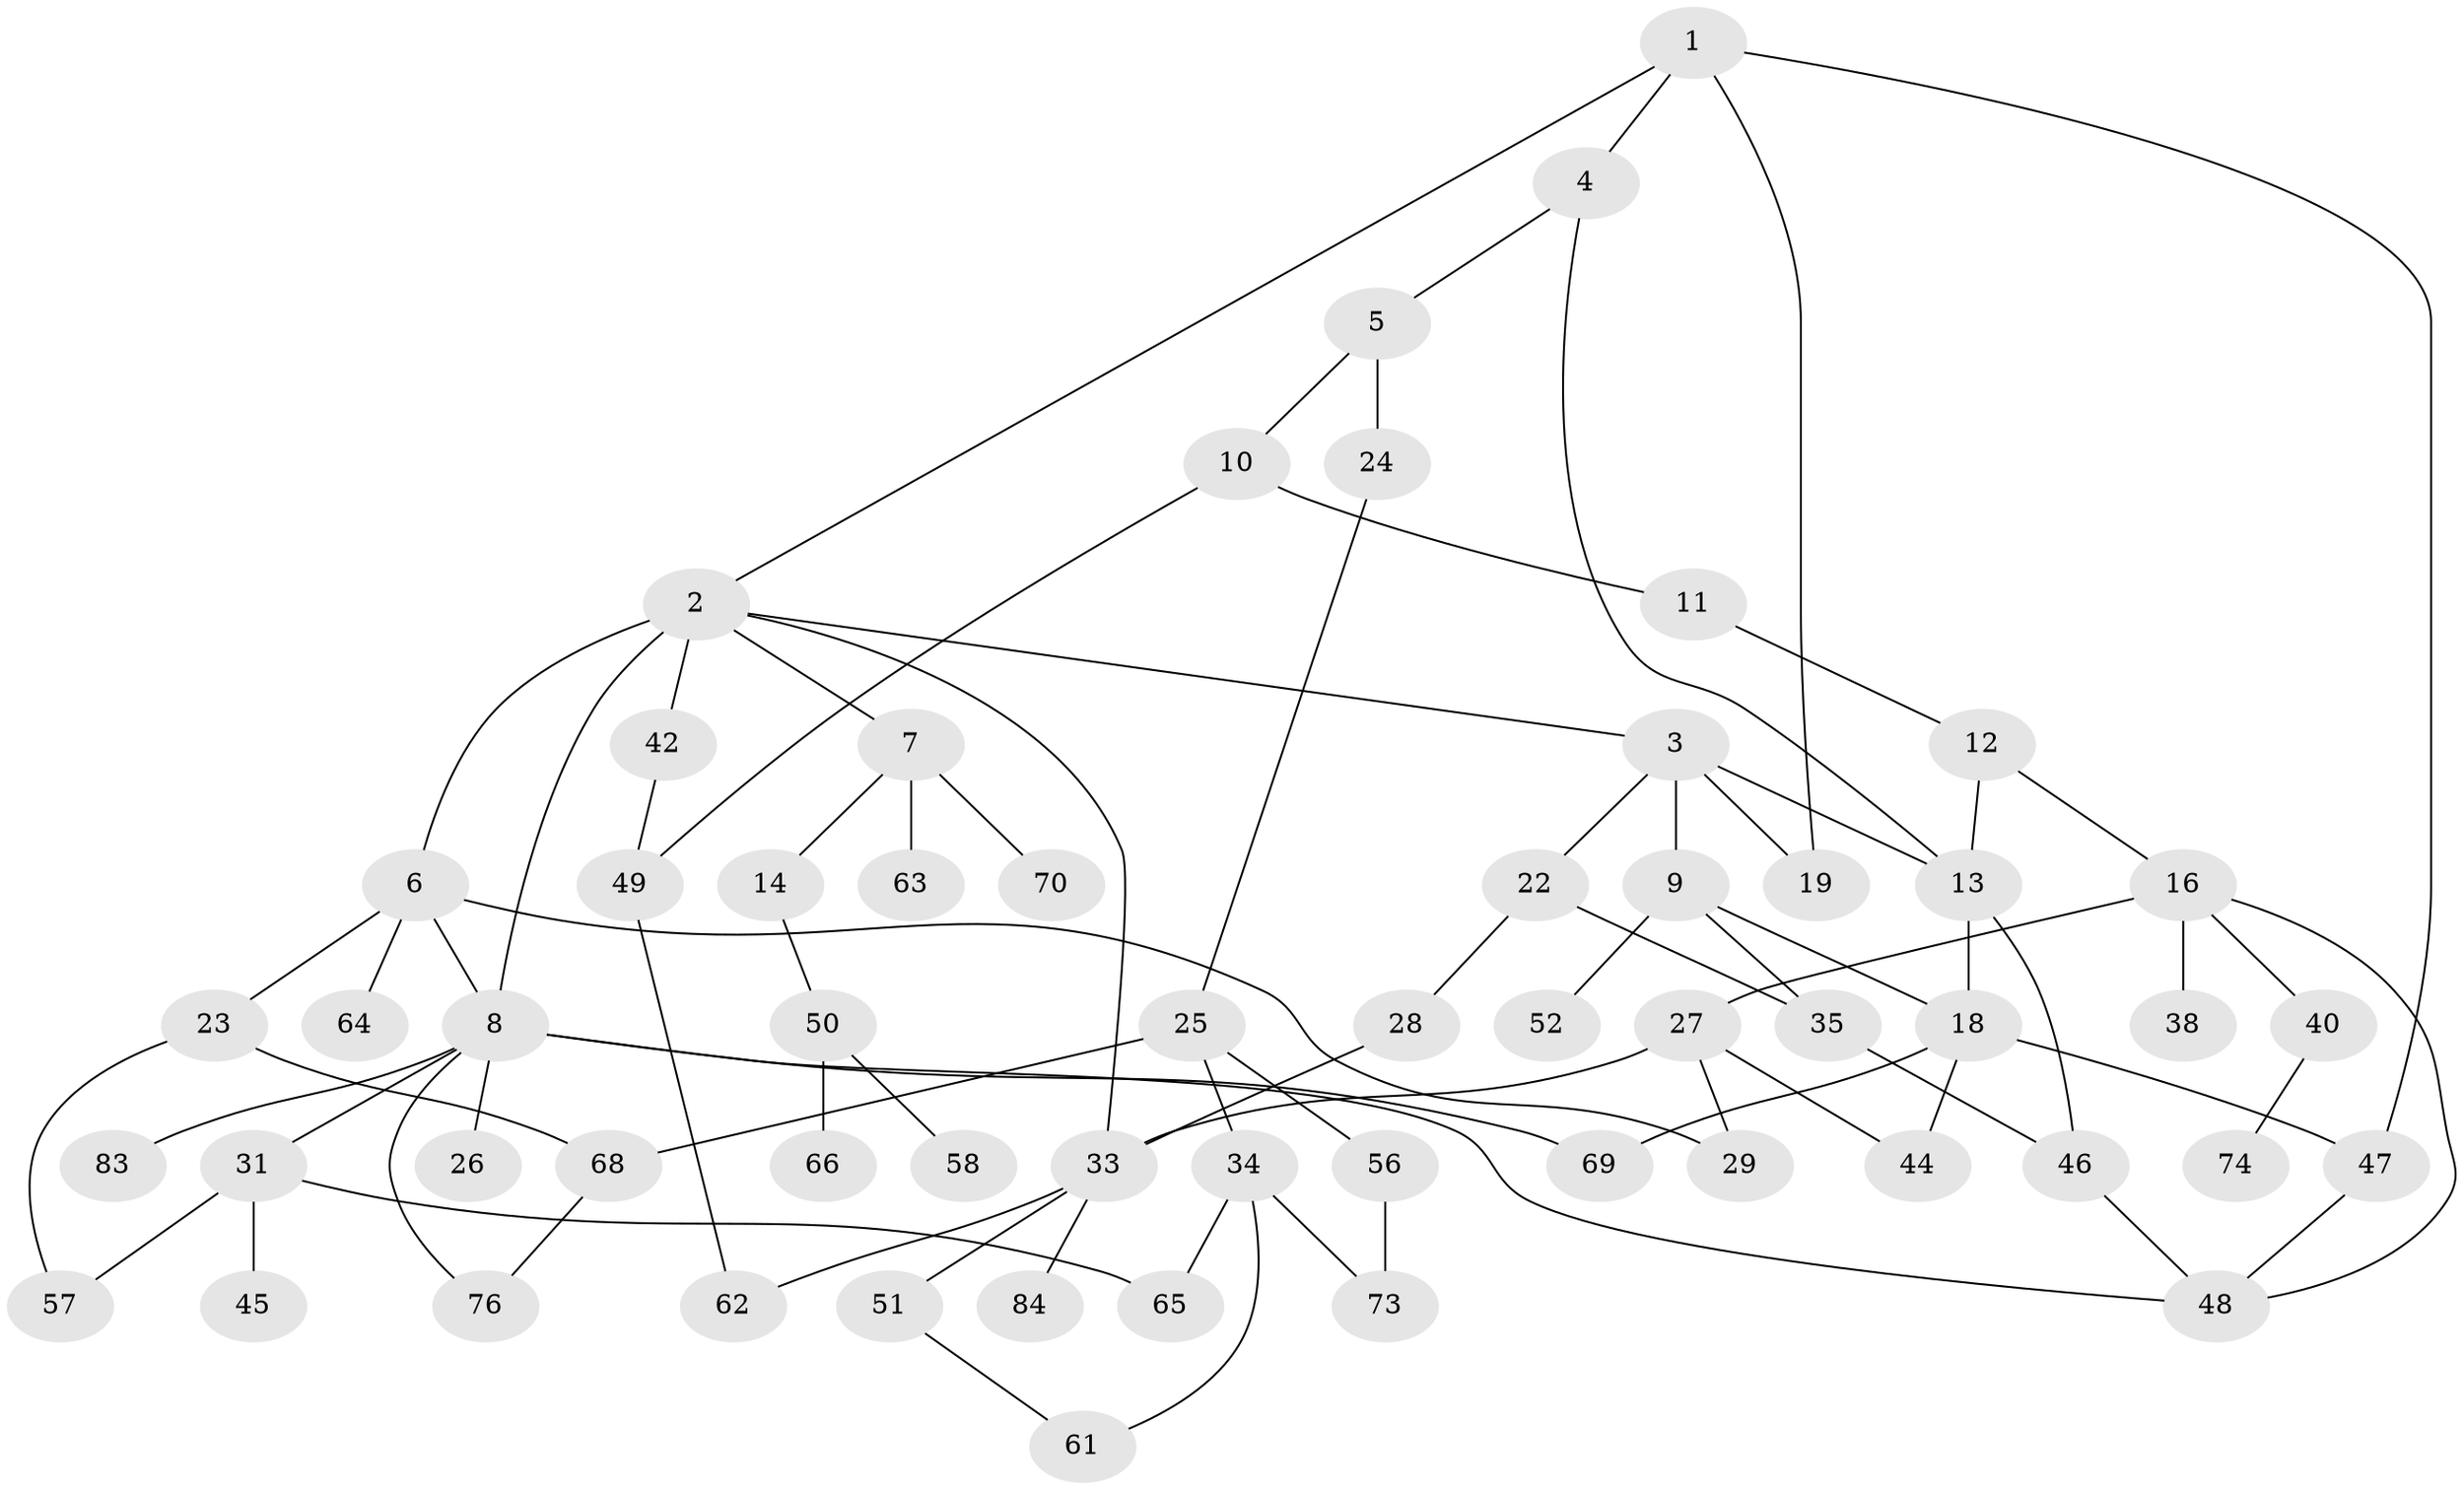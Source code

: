 // original degree distribution, {4: 0.15476190476190477, 7: 0.011904761904761904, 5: 0.047619047619047616, 3: 0.21428571428571427, 2: 0.3333333333333333, 6: 0.011904761904761904, 1: 0.2261904761904762}
// Generated by graph-tools (version 1.1) at 2025/17/03/04/25 18:17:11]
// undirected, 58 vertices, 81 edges
graph export_dot {
graph [start="1"]
  node [color=gray90,style=filled];
  1 [super="+55"];
  2;
  3;
  4;
  5 [super="+20"];
  6;
  7 [super="+59"];
  8 [super="+15"];
  9;
  10;
  11;
  12 [super="+43"];
  13 [super="+32+77+17"];
  14;
  16;
  18 [super="+41+21"];
  19;
  22;
  23;
  24;
  25 [super="+30"];
  26;
  27;
  28;
  29;
  31 [super="+78"];
  33 [super="+39+37"];
  34 [super="+67"];
  35 [super="+80"];
  38;
  40;
  42;
  44 [super="+53"];
  45;
  46;
  47;
  48 [super="+54"];
  49 [super="+81"];
  50;
  51;
  52 [super="+60"];
  56;
  57;
  58;
  61;
  62;
  63;
  64;
  65;
  66;
  68;
  69;
  70;
  73;
  74;
  76;
  83;
  84;
  1 -- 2;
  1 -- 4;
  1 -- 19;
  1 -- 47;
  2 -- 3;
  2 -- 6;
  2 -- 7;
  2 -- 8;
  2 -- 42;
  2 -- 33;
  3 -- 9;
  3 -- 13;
  3 -- 22;
  3 -- 19;
  4 -- 5;
  4 -- 13;
  5 -- 10;
  5 -- 24;
  6 -- 23;
  6 -- 29;
  6 -- 64;
  6 -- 8;
  7 -- 14;
  7 -- 63;
  7 -- 70;
  8 -- 31;
  8 -- 48;
  8 -- 83;
  8 -- 69;
  8 -- 26;
  8 -- 76;
  9 -- 18;
  9 -- 35;
  9 -- 52;
  10 -- 11;
  10 -- 49;
  11 -- 12;
  12 -- 16;
  12 -- 13;
  13 -- 18;
  13 -- 46;
  14 -- 50;
  16 -- 27;
  16 -- 38;
  16 -- 40;
  16 -- 48;
  18 -- 44;
  18 -- 69;
  18 -- 47;
  22 -- 28;
  22 -- 35;
  23 -- 57;
  23 -- 68;
  24 -- 25;
  25 -- 34;
  25 -- 56;
  25 -- 68;
  27 -- 44;
  27 -- 29;
  27 -- 33;
  28 -- 33;
  31 -- 45;
  31 -- 65;
  31 -- 57;
  33 -- 62;
  33 -- 51;
  33 -- 84;
  34 -- 73;
  34 -- 65;
  34 -- 61;
  35 -- 46;
  40 -- 74;
  42 -- 49;
  46 -- 48;
  47 -- 48;
  49 -- 62;
  50 -- 58;
  50 -- 66;
  51 -- 61;
  56 -- 73;
  68 -- 76;
}
